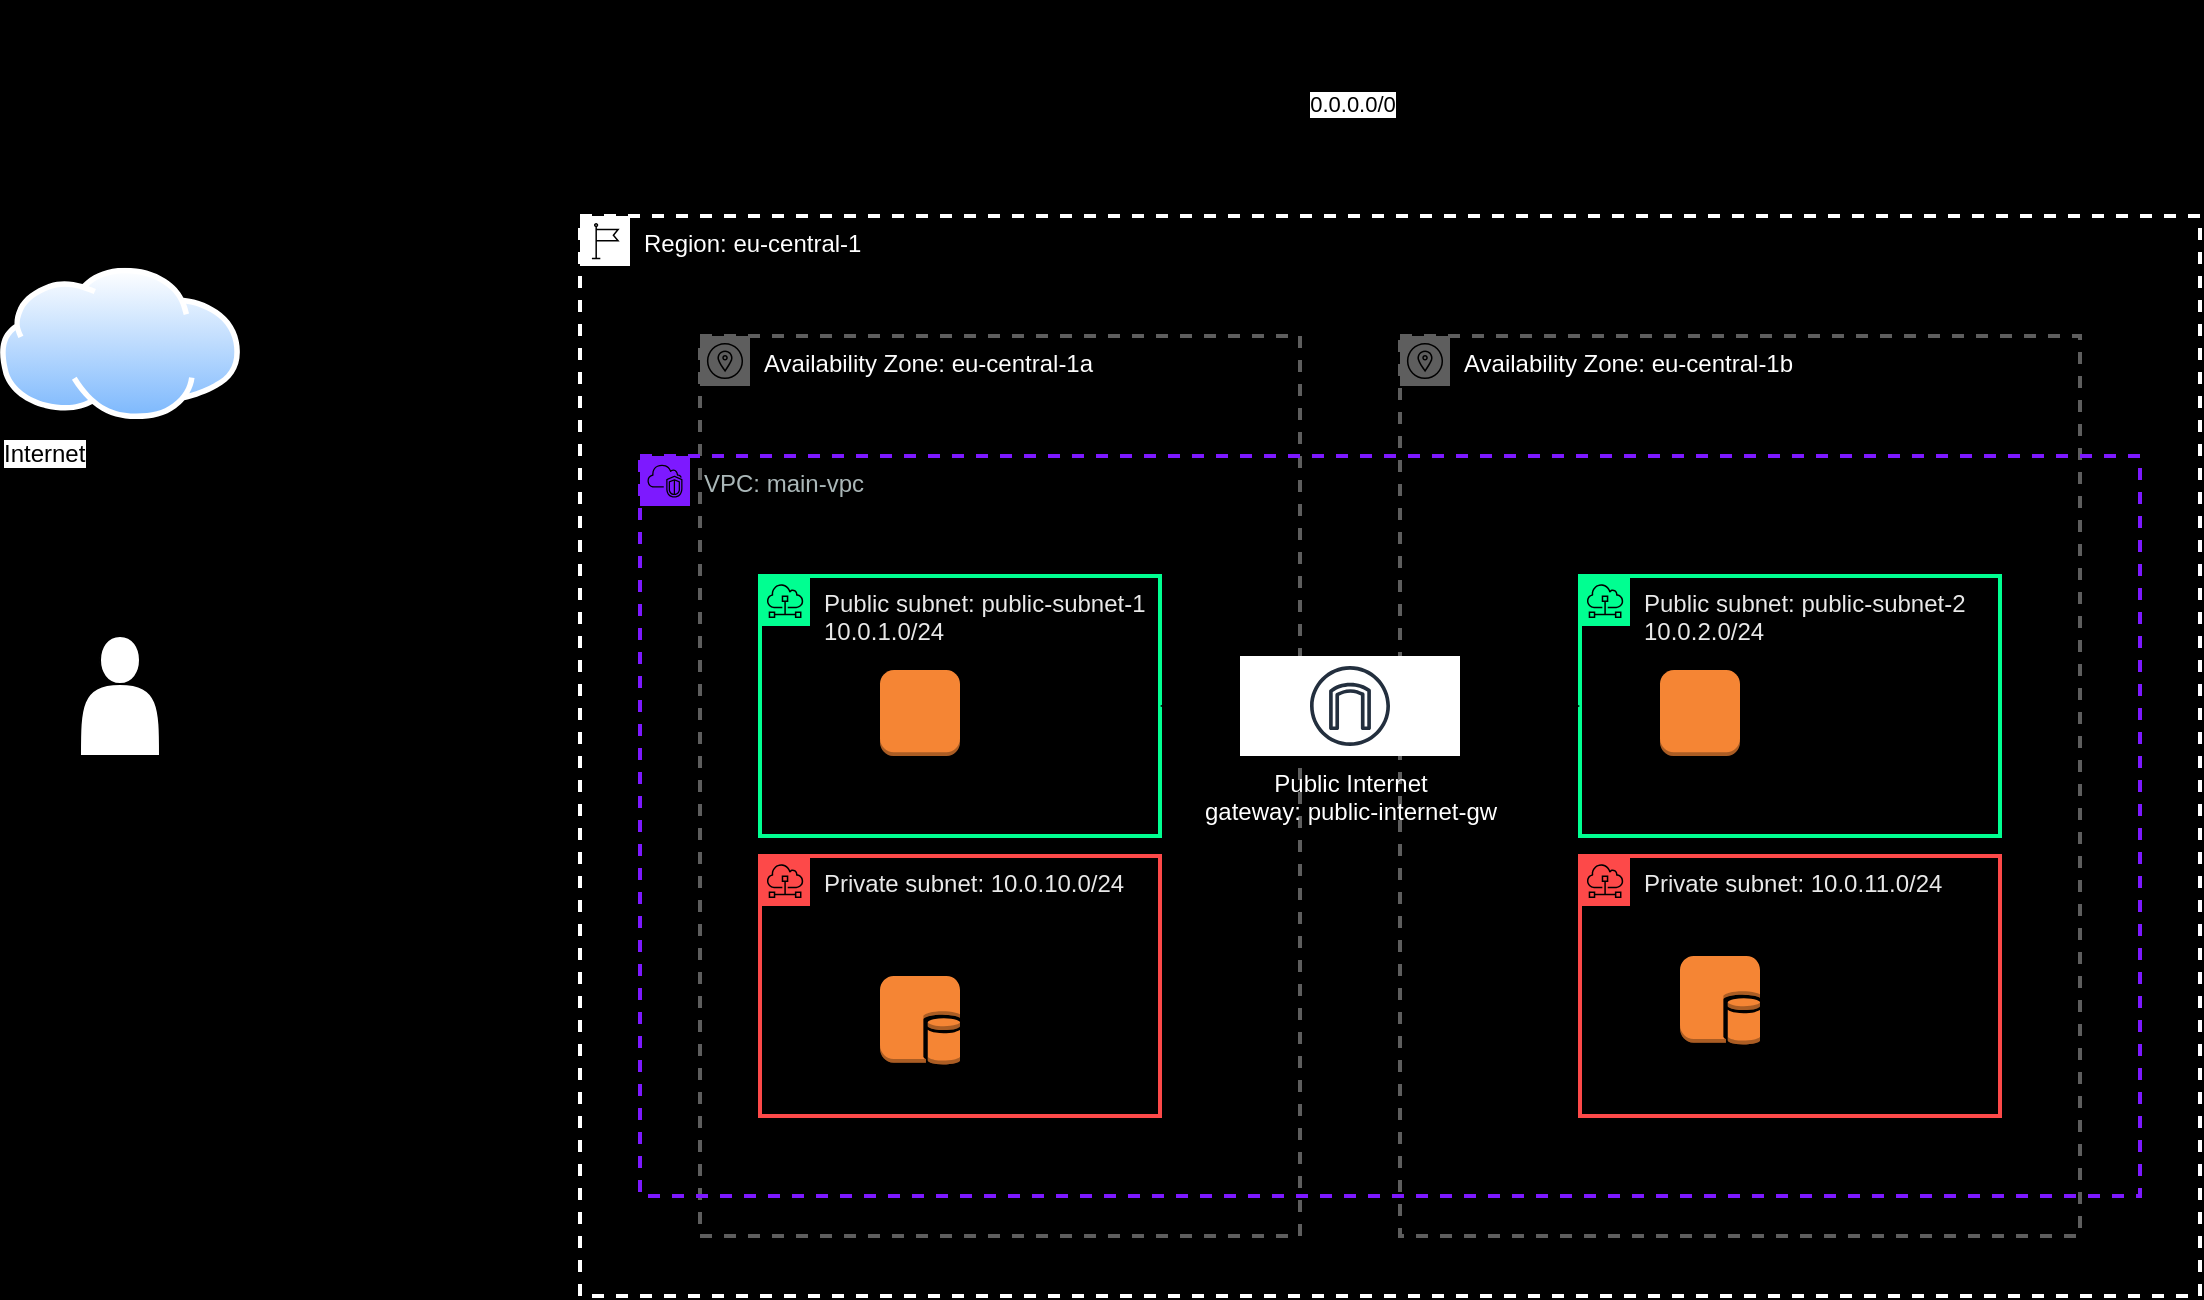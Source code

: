 <mxfile version="24.6.4" type="device">
  <diagram name="Page-1" id="6VT9Y9p8oV1-klFR96_O">
    <mxGraphModel dx="1306" dy="831" grid="1" gridSize="10" guides="1" tooltips="1" connect="1" arrows="1" fold="1" page="1" pageScale="1" pageWidth="1600" pageHeight="1200" background="#000000" math="0" shadow="0">
      <root>
        <mxCell id="0" />
        <mxCell id="1" parent="0" />
        <mxCell id="GcN3X9JC5jZaIeVV5LYO-28" style="edgeStyle=orthogonalEdgeStyle;rounded=0;orthogonalLoop=1;jettySize=auto;html=1;exitX=0.5;exitY=0;exitDx=0;exitDy=0;" edge="1" parent="1" source="GcN3X9JC5jZaIeVV5LYO-2" target="GcN3X9JC5jZaIeVV5LYO-26">
          <mxGeometry relative="1" as="geometry">
            <mxPoint x="120" y="80" as="targetPoint" />
            <Array as="points">
              <mxPoint x="120" y="60" />
              <mxPoint x="735" y="60" />
            </Array>
          </mxGeometry>
        </mxCell>
        <mxCell id="GcN3X9JC5jZaIeVV5LYO-33" value="0.0.0.0/0" style="edgeLabel;html=1;align=center;verticalAlign=middle;resizable=0;points=[];" vertex="1" connectable="0" parent="GcN3X9JC5jZaIeVV5LYO-28">
          <mxGeometry x="0.48" y="1" relative="1" as="geometry">
            <mxPoint as="offset" />
          </mxGeometry>
        </mxCell>
        <mxCell id="GcN3X9JC5jZaIeVV5LYO-2" value="Internet" style="image;aspect=fixed;perimeter=ellipsePerimeter;html=1;align=left;shadow=0;dashed=0;spacingTop=3;image=img/lib/active_directory/internet_cloud.svg;verticalAlign=top;horizontal=1;" vertex="1" parent="1">
          <mxGeometry x="60" y="185.9" width="120" height="75.6" as="geometry" />
        </mxCell>
        <mxCell id="GcN3X9JC5jZaIeVV5LYO-25" value="" style="edgeStyle=orthogonalEdgeStyle;rounded=0;orthogonalLoop=1;jettySize=auto;html=1;" edge="1" parent="1" source="GcN3X9JC5jZaIeVV5LYO-3" target="GcN3X9JC5jZaIeVV5LYO-2">
          <mxGeometry relative="1" as="geometry" />
        </mxCell>
        <mxCell id="GcN3X9JC5jZaIeVV5LYO-3" value="" style="shape=actor;whiteSpace=wrap;html=1;" vertex="1" parent="1">
          <mxGeometry x="100" y="370" width="40" height="60" as="geometry" />
        </mxCell>
        <mxCell id="GcN3X9JC5jZaIeVV5LYO-6" value="&lt;font color=&quot;#ffffff&quot;&gt;Region: eu-central-1&lt;/font&gt;" style="points=[[0,0],[0.25,0],[0.5,0],[0.75,0],[1,0],[1,0.25],[1,0.5],[1,0.75],[1,1],[0.75,1],[0.5,1],[0.25,1],[0,1],[0,0.75],[0,0.5],[0,0.25]];outlineConnect=0;gradientColor=none;html=1;whiteSpace=wrap;fontSize=12;fontStyle=0;container=0;pointerEvents=0;collapsible=0;recursiveResize=0;shape=mxgraph.aws4.group;grIcon=mxgraph.aws4.group_region;strokeColor=#ffffff;fillColor=none;verticalAlign=top;align=left;spacingLeft=30;fontColor=#147EBA;dashed=1;strokeWidth=2;" vertex="1" parent="1">
          <mxGeometry x="350" y="160" width="810" height="540" as="geometry" />
        </mxCell>
        <mxCell id="GcN3X9JC5jZaIeVV5LYO-12" value="&lt;font color=&quot;#fcfcfc&quot;&gt;Availability Zone: eu-central-1a&lt;/font&gt;" style="sketch=0;outlineConnect=0;gradientColor=none;html=1;whiteSpace=wrap;fontSize=12;fontStyle=0;shape=mxgraph.aws4.group;grIcon=mxgraph.aws4.group_availability_zone;strokeColor=#5E5E5E;fillColor=none;verticalAlign=top;align=left;spacingLeft=30;fontColor=#E8E8E8;dashed=1;strokeWidth=2;" vertex="1" parent="1">
          <mxGeometry x="410" y="220" width="300" height="450" as="geometry" />
        </mxCell>
        <mxCell id="GcN3X9JC5jZaIeVV5LYO-13" value="&lt;font color=&quot;#ffffff&quot;&gt;Availability Zone: eu-central-1b&lt;/font&gt;" style="sketch=0;outlineConnect=0;gradientColor=none;html=1;whiteSpace=wrap;fontSize=12;fontStyle=0;shape=mxgraph.aws4.group;grIcon=mxgraph.aws4.group_availability_zone;strokeColor=#5E5E5E;fillColor=none;verticalAlign=top;align=left;spacingLeft=30;fontColor=#E8E8E8;dashed=1;strokeWidth=2;" vertex="1" parent="1">
          <mxGeometry x="760" y="220" width="340" height="450" as="geometry" />
        </mxCell>
        <mxCell id="GcN3X9JC5jZaIeVV5LYO-1" value="VPC: main-vpc" style="points=[[0,0],[0.25,0],[0.5,0],[0.75,0],[1,0],[1,0.25],[1,0.5],[1,0.75],[1,1],[0.75,1],[0.5,1],[0.25,1],[0,1],[0,0.75],[0,0.5],[0,0.25]];outlineConnect=0;gradientColor=none;html=1;whiteSpace=wrap;fontSize=12;fontStyle=0;container=0;pointerEvents=0;collapsible=0;recursiveResize=0;shape=mxgraph.aws4.group;grIcon=mxgraph.aws4.group_vpc2;strokeColor=#7D19FF;fillColor=none;verticalAlign=top;align=left;spacingLeft=30;fontColor=#AAB7B8;dashed=1;strokeWidth=2;" vertex="1" parent="1">
          <mxGeometry x="380" y="280" width="750" height="370" as="geometry" />
        </mxCell>
        <mxCell id="GcN3X9JC5jZaIeVV5LYO-15" value="Public subnet: public-subnet-1 10.0.1.0/24" style="sketch=0;outlineConnect=0;gradientColor=none;html=1;whiteSpace=wrap;fontSize=12;fontStyle=0;shape=mxgraph.aws4.group;grIcon=mxgraph.aws4.group_subnet;strokeColor=#00ff91;fillColor=none;verticalAlign=top;align=left;spacingLeft=30;fontColor=#E8E8E8;dashed=0;strokeWidth=2;" vertex="1" parent="1">
          <mxGeometry x="440" y="340" width="200" height="130" as="geometry" />
        </mxCell>
        <mxCell id="GcN3X9JC5jZaIeVV5LYO-16" value="Private subnet: 10.0.10.0/24" style="sketch=0;outlineConnect=0;gradientColor=none;html=1;whiteSpace=wrap;fontSize=12;fontStyle=0;shape=mxgraph.aws4.group;grIcon=mxgraph.aws4.group_subnet;strokeColor=#fd4949;fillColor=none;verticalAlign=top;align=left;spacingLeft=30;fontColor=#E8E8E8;dashed=0;strokeWidth=2;" vertex="1" parent="1">
          <mxGeometry x="440" y="480" width="200" height="130" as="geometry" />
        </mxCell>
        <mxCell id="GcN3X9JC5jZaIeVV5LYO-22" value="Public subnet: public-subnet-2 10.0.2.0/24" style="sketch=0;outlineConnect=0;gradientColor=none;html=1;whiteSpace=wrap;fontSize=12;fontStyle=0;shape=mxgraph.aws4.group;grIcon=mxgraph.aws4.group_subnet;strokeColor=#00ff91;fillColor=none;verticalAlign=top;align=left;spacingLeft=30;fontColor=#E8E8E8;dashed=0;strokeWidth=2;" vertex="1" parent="1">
          <mxGeometry x="850" y="340" width="210" height="130" as="geometry" />
        </mxCell>
        <mxCell id="GcN3X9JC5jZaIeVV5LYO-23" value="Private subnet: 10.0.11.0/24" style="sketch=0;outlineConnect=0;gradientColor=none;html=1;whiteSpace=wrap;fontSize=12;fontStyle=0;shape=mxgraph.aws4.group;grIcon=mxgraph.aws4.group_subnet;strokeColor=#fd4949;fillColor=none;verticalAlign=top;align=left;spacingLeft=30;fontColor=#E8E8E8;dashed=0;strokeWidth=2;" vertex="1" parent="1">
          <mxGeometry x="850" y="480" width="210" height="130" as="geometry" />
        </mxCell>
        <mxCell id="GcN3X9JC5jZaIeVV5LYO-30" value="" style="edgeStyle=orthogonalEdgeStyle;rounded=0;orthogonalLoop=1;jettySize=auto;html=1;" edge="1" parent="1" source="GcN3X9JC5jZaIeVV5LYO-26" target="GcN3X9JC5jZaIeVV5LYO-15">
          <mxGeometry relative="1" as="geometry" />
        </mxCell>
        <mxCell id="GcN3X9JC5jZaIeVV5LYO-31" value="" style="edgeStyle=orthogonalEdgeStyle;rounded=0;orthogonalLoop=1;jettySize=auto;html=1;" edge="1" parent="1" source="GcN3X9JC5jZaIeVV5LYO-26" target="GcN3X9JC5jZaIeVV5LYO-22">
          <mxGeometry relative="1" as="geometry" />
        </mxCell>
        <mxCell id="GcN3X9JC5jZaIeVV5LYO-26" value="Public Internet&lt;br&gt;gateway: public-internet-gw" style="sketch=0;outlineConnect=0;fontColor=#ffffff;gradientColor=none;strokeColor=#232F3E;fillColor=#ffffff;dashed=0;verticalLabelPosition=bottom;verticalAlign=top;align=center;html=1;fontSize=12;fontStyle=0;shape=mxgraph.aws4.resourceIcon;resIcon=mxgraph.aws4.internet_gateway;" vertex="1" parent="1">
          <mxGeometry x="680" y="380" width="110" height="50" as="geometry" />
        </mxCell>
        <mxCell id="GcN3X9JC5jZaIeVV5LYO-36" value="" style="outlineConnect=0;dashed=0;verticalLabelPosition=bottom;verticalAlign=top;align=center;html=1;shape=mxgraph.aws3.instance;fillColor=#F58534;gradientColor=none;" vertex="1" parent="1">
          <mxGeometry x="500" y="387" width="40" height="43" as="geometry" />
        </mxCell>
        <mxCell id="GcN3X9JC5jZaIeVV5LYO-37" value="" style="outlineConnect=0;dashed=0;verticalLabelPosition=bottom;verticalAlign=top;align=center;html=1;shape=mxgraph.aws3.instance;fillColor=#F58534;gradientColor=none;" vertex="1" parent="1">
          <mxGeometry x="890" y="387" width="40" height="43" as="geometry" />
        </mxCell>
        <mxCell id="GcN3X9JC5jZaIeVV5LYO-38" value="" style="outlineConnect=0;dashed=0;verticalLabelPosition=bottom;verticalAlign=top;align=center;html=1;shape=mxgraph.aws3.db_on_instance;fillColor=#F58534;gradientColor=none;" vertex="1" parent="1">
          <mxGeometry x="500" y="540" width="40" height="44.5" as="geometry" />
        </mxCell>
        <mxCell id="GcN3X9JC5jZaIeVV5LYO-39" value="" style="outlineConnect=0;dashed=0;verticalLabelPosition=bottom;verticalAlign=top;align=center;html=1;shape=mxgraph.aws3.db_on_instance;fillColor=#F58534;gradientColor=none;" vertex="1" parent="1">
          <mxGeometry x="900" y="530" width="40" height="44.5" as="geometry" />
        </mxCell>
      </root>
    </mxGraphModel>
  </diagram>
</mxfile>

